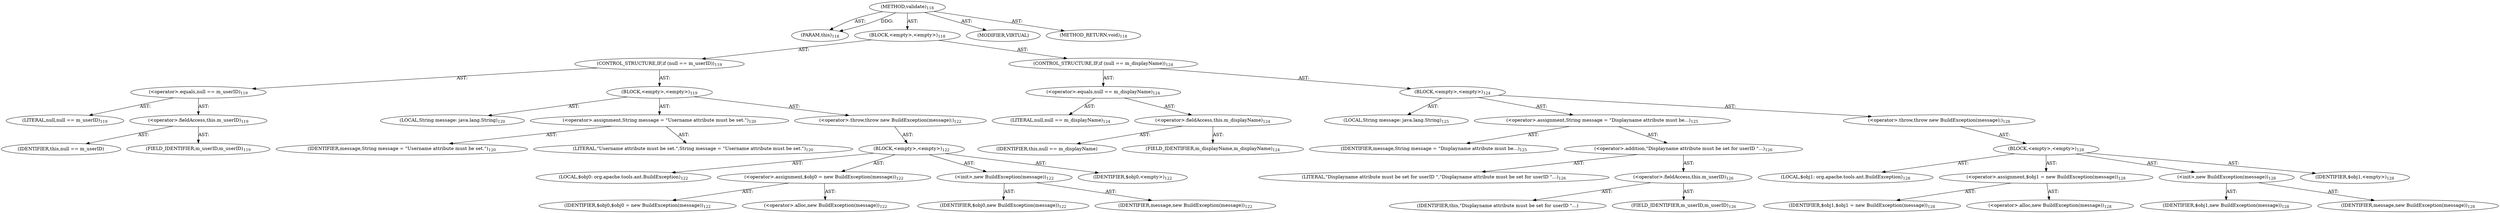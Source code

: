 digraph "validate" {  
"111669149700" [label = <(METHOD,validate)<SUB>118</SUB>> ]
"115964116998" [label = <(PARAM,this)<SUB>118</SUB>> ]
"25769803780" [label = <(BLOCK,&lt;empty&gt;,&lt;empty&gt;)<SUB>118</SUB>> ]
"47244640256" [label = <(CONTROL_STRUCTURE,IF,if (null == m_userID))<SUB>119</SUB>> ]
"30064771078" [label = <(&lt;operator&gt;.equals,null == m_userID)<SUB>119</SUB>> ]
"90194313216" [label = <(LITERAL,null,null == m_userID)<SUB>119</SUB>> ]
"30064771079" [label = <(&lt;operator&gt;.fieldAccess,this.m_userID)<SUB>119</SUB>> ]
"68719476742" [label = <(IDENTIFIER,this,null == m_userID)> ]
"55834574852" [label = <(FIELD_IDENTIFIER,m_userID,m_userID)<SUB>119</SUB>> ]
"25769803781" [label = <(BLOCK,&lt;empty&gt;,&lt;empty&gt;)<SUB>119</SUB>> ]
"94489280512" [label = <(LOCAL,String message: java.lang.String)<SUB>120</SUB>> ]
"30064771080" [label = <(&lt;operator&gt;.assignment,String message = &quot;Username attribute must be set.&quot;)<SUB>120</SUB>> ]
"68719476743" [label = <(IDENTIFIER,message,String message = &quot;Username attribute must be set.&quot;)<SUB>120</SUB>> ]
"90194313217" [label = <(LITERAL,&quot;Username attribute must be set.&quot;,String message = &quot;Username attribute must be set.&quot;)<SUB>120</SUB>> ]
"30064771081" [label = <(&lt;operator&gt;.throw,throw new BuildException(message);)<SUB>122</SUB>> ]
"25769803782" [label = <(BLOCK,&lt;empty&gt;,&lt;empty&gt;)<SUB>122</SUB>> ]
"94489280513" [label = <(LOCAL,$obj0: org.apache.tools.ant.BuildException)<SUB>122</SUB>> ]
"30064771082" [label = <(&lt;operator&gt;.assignment,$obj0 = new BuildException(message))<SUB>122</SUB>> ]
"68719476744" [label = <(IDENTIFIER,$obj0,$obj0 = new BuildException(message))<SUB>122</SUB>> ]
"30064771083" [label = <(&lt;operator&gt;.alloc,new BuildException(message))<SUB>122</SUB>> ]
"30064771084" [label = <(&lt;init&gt;,new BuildException(message))<SUB>122</SUB>> ]
"68719476745" [label = <(IDENTIFIER,$obj0,new BuildException(message))<SUB>122</SUB>> ]
"68719476746" [label = <(IDENTIFIER,message,new BuildException(message))<SUB>122</SUB>> ]
"68719476747" [label = <(IDENTIFIER,$obj0,&lt;empty&gt;)<SUB>122</SUB>> ]
"47244640257" [label = <(CONTROL_STRUCTURE,IF,if (null == m_displayName))<SUB>124</SUB>> ]
"30064771085" [label = <(&lt;operator&gt;.equals,null == m_displayName)<SUB>124</SUB>> ]
"90194313218" [label = <(LITERAL,null,null == m_displayName)<SUB>124</SUB>> ]
"30064771086" [label = <(&lt;operator&gt;.fieldAccess,this.m_displayName)<SUB>124</SUB>> ]
"68719476748" [label = <(IDENTIFIER,this,null == m_displayName)> ]
"55834574853" [label = <(FIELD_IDENTIFIER,m_displayName,m_displayName)<SUB>124</SUB>> ]
"25769803783" [label = <(BLOCK,&lt;empty&gt;,&lt;empty&gt;)<SUB>124</SUB>> ]
"94489280514" [label = <(LOCAL,String message: java.lang.String)<SUB>125</SUB>> ]
"30064771087" [label = <(&lt;operator&gt;.assignment,String message = &quot;Displayname attribute must be...)<SUB>125</SUB>> ]
"68719476749" [label = <(IDENTIFIER,message,String message = &quot;Displayname attribute must be...)<SUB>125</SUB>> ]
"30064771088" [label = <(&lt;operator&gt;.addition,&quot;Displayname attribute must be set for userID &quot;...)<SUB>126</SUB>> ]
"90194313219" [label = <(LITERAL,&quot;Displayname attribute must be set for userID &quot;,&quot;Displayname attribute must be set for userID &quot;...)<SUB>126</SUB>> ]
"30064771089" [label = <(&lt;operator&gt;.fieldAccess,this.m_userID)<SUB>126</SUB>> ]
"68719476750" [label = <(IDENTIFIER,this,&quot;Displayname attribute must be set for userID &quot;...)> ]
"55834574854" [label = <(FIELD_IDENTIFIER,m_userID,m_userID)<SUB>126</SUB>> ]
"30064771090" [label = <(&lt;operator&gt;.throw,throw new BuildException(message);)<SUB>128</SUB>> ]
"25769803784" [label = <(BLOCK,&lt;empty&gt;,&lt;empty&gt;)<SUB>128</SUB>> ]
"94489280515" [label = <(LOCAL,$obj1: org.apache.tools.ant.BuildException)<SUB>128</SUB>> ]
"30064771091" [label = <(&lt;operator&gt;.assignment,$obj1 = new BuildException(message))<SUB>128</SUB>> ]
"68719476751" [label = <(IDENTIFIER,$obj1,$obj1 = new BuildException(message))<SUB>128</SUB>> ]
"30064771092" [label = <(&lt;operator&gt;.alloc,new BuildException(message))<SUB>128</SUB>> ]
"30064771093" [label = <(&lt;init&gt;,new BuildException(message))<SUB>128</SUB>> ]
"68719476752" [label = <(IDENTIFIER,$obj1,new BuildException(message))<SUB>128</SUB>> ]
"68719476753" [label = <(IDENTIFIER,message,new BuildException(message))<SUB>128</SUB>> ]
"68719476754" [label = <(IDENTIFIER,$obj1,&lt;empty&gt;)<SUB>128</SUB>> ]
"133143986184" [label = <(MODIFIER,VIRTUAL)> ]
"128849018884" [label = <(METHOD_RETURN,void)<SUB>118</SUB>> ]
  "111669149700" -> "115964116998"  [ label = "AST: "] 
  "111669149700" -> "25769803780"  [ label = "AST: "] 
  "111669149700" -> "133143986184"  [ label = "AST: "] 
  "111669149700" -> "128849018884"  [ label = "AST: "] 
  "25769803780" -> "47244640256"  [ label = "AST: "] 
  "25769803780" -> "47244640257"  [ label = "AST: "] 
  "47244640256" -> "30064771078"  [ label = "AST: "] 
  "47244640256" -> "25769803781"  [ label = "AST: "] 
  "30064771078" -> "90194313216"  [ label = "AST: "] 
  "30064771078" -> "30064771079"  [ label = "AST: "] 
  "30064771079" -> "68719476742"  [ label = "AST: "] 
  "30064771079" -> "55834574852"  [ label = "AST: "] 
  "25769803781" -> "94489280512"  [ label = "AST: "] 
  "25769803781" -> "30064771080"  [ label = "AST: "] 
  "25769803781" -> "30064771081"  [ label = "AST: "] 
  "30064771080" -> "68719476743"  [ label = "AST: "] 
  "30064771080" -> "90194313217"  [ label = "AST: "] 
  "30064771081" -> "25769803782"  [ label = "AST: "] 
  "25769803782" -> "94489280513"  [ label = "AST: "] 
  "25769803782" -> "30064771082"  [ label = "AST: "] 
  "25769803782" -> "30064771084"  [ label = "AST: "] 
  "25769803782" -> "68719476747"  [ label = "AST: "] 
  "30064771082" -> "68719476744"  [ label = "AST: "] 
  "30064771082" -> "30064771083"  [ label = "AST: "] 
  "30064771084" -> "68719476745"  [ label = "AST: "] 
  "30064771084" -> "68719476746"  [ label = "AST: "] 
  "47244640257" -> "30064771085"  [ label = "AST: "] 
  "47244640257" -> "25769803783"  [ label = "AST: "] 
  "30064771085" -> "90194313218"  [ label = "AST: "] 
  "30064771085" -> "30064771086"  [ label = "AST: "] 
  "30064771086" -> "68719476748"  [ label = "AST: "] 
  "30064771086" -> "55834574853"  [ label = "AST: "] 
  "25769803783" -> "94489280514"  [ label = "AST: "] 
  "25769803783" -> "30064771087"  [ label = "AST: "] 
  "25769803783" -> "30064771090"  [ label = "AST: "] 
  "30064771087" -> "68719476749"  [ label = "AST: "] 
  "30064771087" -> "30064771088"  [ label = "AST: "] 
  "30064771088" -> "90194313219"  [ label = "AST: "] 
  "30064771088" -> "30064771089"  [ label = "AST: "] 
  "30064771089" -> "68719476750"  [ label = "AST: "] 
  "30064771089" -> "55834574854"  [ label = "AST: "] 
  "30064771090" -> "25769803784"  [ label = "AST: "] 
  "25769803784" -> "94489280515"  [ label = "AST: "] 
  "25769803784" -> "30064771091"  [ label = "AST: "] 
  "25769803784" -> "30064771093"  [ label = "AST: "] 
  "25769803784" -> "68719476754"  [ label = "AST: "] 
  "30064771091" -> "68719476751"  [ label = "AST: "] 
  "30064771091" -> "30064771092"  [ label = "AST: "] 
  "30064771093" -> "68719476752"  [ label = "AST: "] 
  "30064771093" -> "68719476753"  [ label = "AST: "] 
  "111669149700" -> "115964116998"  [ label = "DDG: "] 
}
